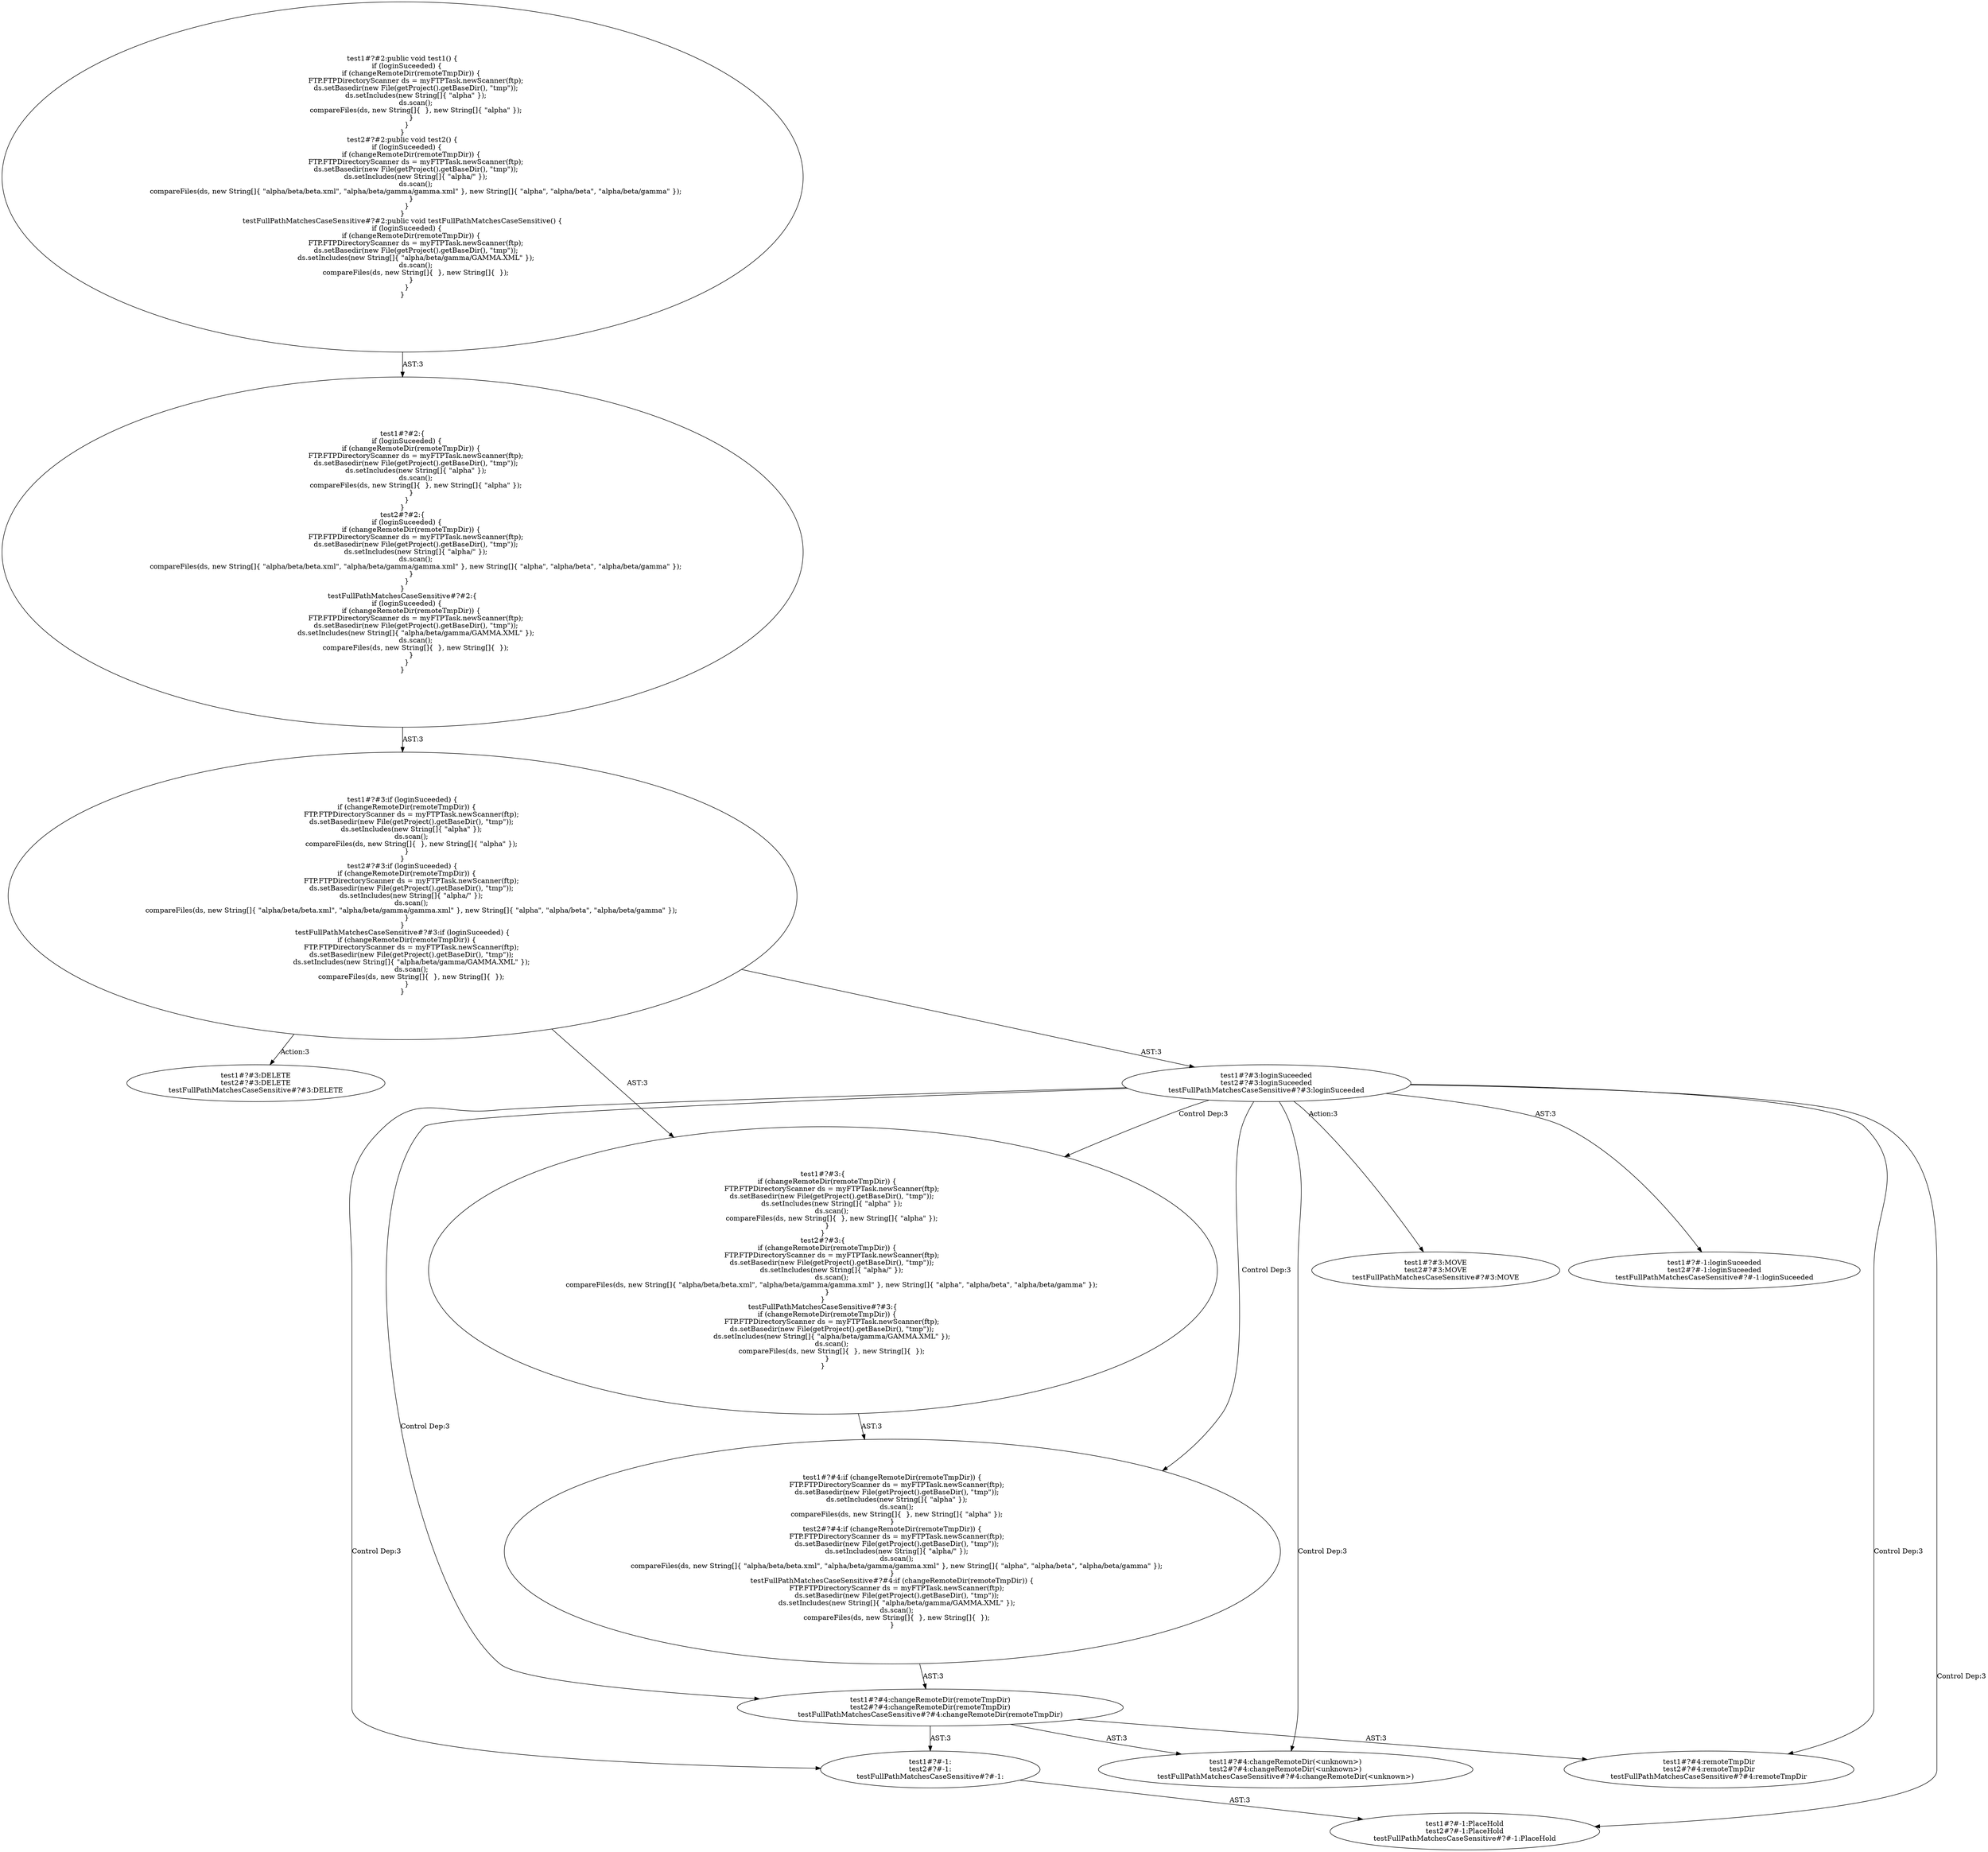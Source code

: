 digraph "Pattern" {
0 [label="test1#?#3:DELETE
test2#?#3:DELETE
testFullPathMatchesCaseSensitive#?#3:DELETE" shape=ellipse]
1 [label="test1#?#3:if (loginSuceeded) \{
    if (changeRemoteDir(remoteTmpDir)) \{
        FTP.FTPDirectoryScanner ds = myFTPTask.newScanner(ftp);
        ds.setBasedir(new File(getProject().getBaseDir(), \"tmp\"));
        ds.setIncludes(new String[]\{ \"alpha\" \});
        ds.scan();
        compareFiles(ds, new String[]\{  \}, new String[]\{ \"alpha\" \});
    \}
\}
test2#?#3:if (loginSuceeded) \{
    if (changeRemoteDir(remoteTmpDir)) \{
        FTP.FTPDirectoryScanner ds = myFTPTask.newScanner(ftp);
        ds.setBasedir(new File(getProject().getBaseDir(), \"tmp\"));
        ds.setIncludes(new String[]\{ \"alpha/\" \});
        ds.scan();
        compareFiles(ds, new String[]\{ \"alpha/beta/beta.xml\", \"alpha/beta/gamma/gamma.xml\" \}, new String[]\{ \"alpha\", \"alpha/beta\", \"alpha/beta/gamma\" \});
    \}
\}
testFullPathMatchesCaseSensitive#?#3:if (loginSuceeded) \{
    if (changeRemoteDir(remoteTmpDir)) \{
        FTP.FTPDirectoryScanner ds = myFTPTask.newScanner(ftp);
        ds.setBasedir(new File(getProject().getBaseDir(), \"tmp\"));
        ds.setIncludes(new String[]\{ \"alpha/beta/gamma/GAMMA.XML\" \});
        ds.scan();
        compareFiles(ds, new String[]\{  \}, new String[]\{  \});
    \}
\}" shape=ellipse]
2 [label="test1#?#2:\{
    if (loginSuceeded) \{
        if (changeRemoteDir(remoteTmpDir)) \{
            FTP.FTPDirectoryScanner ds = myFTPTask.newScanner(ftp);
            ds.setBasedir(new File(getProject().getBaseDir(), \"tmp\"));
            ds.setIncludes(new String[]\{ \"alpha\" \});
            ds.scan();
            compareFiles(ds, new String[]\{  \}, new String[]\{ \"alpha\" \});
        \}
    \}
\}
test2#?#2:\{
    if (loginSuceeded) \{
        if (changeRemoteDir(remoteTmpDir)) \{
            FTP.FTPDirectoryScanner ds = myFTPTask.newScanner(ftp);
            ds.setBasedir(new File(getProject().getBaseDir(), \"tmp\"));
            ds.setIncludes(new String[]\{ \"alpha/\" \});
            ds.scan();
            compareFiles(ds, new String[]\{ \"alpha/beta/beta.xml\", \"alpha/beta/gamma/gamma.xml\" \}, new String[]\{ \"alpha\", \"alpha/beta\", \"alpha/beta/gamma\" \});
        \}
    \}
\}
testFullPathMatchesCaseSensitive#?#2:\{
    if (loginSuceeded) \{
        if (changeRemoteDir(remoteTmpDir)) \{
            FTP.FTPDirectoryScanner ds = myFTPTask.newScanner(ftp);
            ds.setBasedir(new File(getProject().getBaseDir(), \"tmp\"));
            ds.setIncludes(new String[]\{ \"alpha/beta/gamma/GAMMA.XML\" \});
            ds.scan();
            compareFiles(ds, new String[]\{  \}, new String[]\{  \});
        \}
    \}
\}" shape=ellipse]
3 [label="test1#?#2:public void test1() \{
    if (loginSuceeded) \{
        if (changeRemoteDir(remoteTmpDir)) \{
            FTP.FTPDirectoryScanner ds = myFTPTask.newScanner(ftp);
            ds.setBasedir(new File(getProject().getBaseDir(), \"tmp\"));
            ds.setIncludes(new String[]\{ \"alpha\" \});
            ds.scan();
            compareFiles(ds, new String[]\{  \}, new String[]\{ \"alpha\" \});
        \}
    \}
\}
test2#?#2:public void test2() \{
    if (loginSuceeded) \{
        if (changeRemoteDir(remoteTmpDir)) \{
            FTP.FTPDirectoryScanner ds = myFTPTask.newScanner(ftp);
            ds.setBasedir(new File(getProject().getBaseDir(), \"tmp\"));
            ds.setIncludes(new String[]\{ \"alpha/\" \});
            ds.scan();
            compareFiles(ds, new String[]\{ \"alpha/beta/beta.xml\", \"alpha/beta/gamma/gamma.xml\" \}, new String[]\{ \"alpha\", \"alpha/beta\", \"alpha/beta/gamma\" \});
        \}
    \}
\}
testFullPathMatchesCaseSensitive#?#2:public void testFullPathMatchesCaseSensitive() \{
    if (loginSuceeded) \{
        if (changeRemoteDir(remoteTmpDir)) \{
            FTP.FTPDirectoryScanner ds = myFTPTask.newScanner(ftp);
            ds.setBasedir(new File(getProject().getBaseDir(), \"tmp\"));
            ds.setIncludes(new String[]\{ \"alpha/beta/gamma/GAMMA.XML\" \});
            ds.scan();
            compareFiles(ds, new String[]\{  \}, new String[]\{  \});
        \}
    \}
\}" shape=ellipse]
4 [label="test1#?#3:loginSuceeded
test2#?#3:loginSuceeded
testFullPathMatchesCaseSensitive#?#3:loginSuceeded" shape=ellipse]
5 [label="test1#?#-1:loginSuceeded
test2#?#-1:loginSuceeded
testFullPathMatchesCaseSensitive#?#-1:loginSuceeded" shape=ellipse]
6 [label="test1#?#3:\{
    if (changeRemoteDir(remoteTmpDir)) \{
        FTP.FTPDirectoryScanner ds = myFTPTask.newScanner(ftp);
        ds.setBasedir(new File(getProject().getBaseDir(), \"tmp\"));
        ds.setIncludes(new String[]\{ \"alpha\" \});
        ds.scan();
        compareFiles(ds, new String[]\{  \}, new String[]\{ \"alpha\" \});
    \}
\}
test2#?#3:\{
    if (changeRemoteDir(remoteTmpDir)) \{
        FTP.FTPDirectoryScanner ds = myFTPTask.newScanner(ftp);
        ds.setBasedir(new File(getProject().getBaseDir(), \"tmp\"));
        ds.setIncludes(new String[]\{ \"alpha/\" \});
        ds.scan();
        compareFiles(ds, new String[]\{ \"alpha/beta/beta.xml\", \"alpha/beta/gamma/gamma.xml\" \}, new String[]\{ \"alpha\", \"alpha/beta\", \"alpha/beta/gamma\" \});
    \}
\}
testFullPathMatchesCaseSensitive#?#3:\{
    if (changeRemoteDir(remoteTmpDir)) \{
        FTP.FTPDirectoryScanner ds = myFTPTask.newScanner(ftp);
        ds.setBasedir(new File(getProject().getBaseDir(), \"tmp\"));
        ds.setIncludes(new String[]\{ \"alpha/beta/gamma/GAMMA.XML\" \});
        ds.scan();
        compareFiles(ds, new String[]\{  \}, new String[]\{  \});
    \}
\}" shape=ellipse]
7 [label="test1#?#4:if (changeRemoteDir(remoteTmpDir)) \{
    FTP.FTPDirectoryScanner ds = myFTPTask.newScanner(ftp);
    ds.setBasedir(new File(getProject().getBaseDir(), \"tmp\"));
    ds.setIncludes(new String[]\{ \"alpha\" \});
    ds.scan();
    compareFiles(ds, new String[]\{  \}, new String[]\{ \"alpha\" \});
\}
test2#?#4:if (changeRemoteDir(remoteTmpDir)) \{
    FTP.FTPDirectoryScanner ds = myFTPTask.newScanner(ftp);
    ds.setBasedir(new File(getProject().getBaseDir(), \"tmp\"));
    ds.setIncludes(new String[]\{ \"alpha/\" \});
    ds.scan();
    compareFiles(ds, new String[]\{ \"alpha/beta/beta.xml\", \"alpha/beta/gamma/gamma.xml\" \}, new String[]\{ \"alpha\", \"alpha/beta\", \"alpha/beta/gamma\" \});
\}
testFullPathMatchesCaseSensitive#?#4:if (changeRemoteDir(remoteTmpDir)) \{
    FTP.FTPDirectoryScanner ds = myFTPTask.newScanner(ftp);
    ds.setBasedir(new File(getProject().getBaseDir(), \"tmp\"));
    ds.setIncludes(new String[]\{ \"alpha/beta/gamma/GAMMA.XML\" \});
    ds.scan();
    compareFiles(ds, new String[]\{  \}, new String[]\{  \});
\}" shape=ellipse]
8 [label="test1#?#4:changeRemoteDir(remoteTmpDir)
test2#?#4:changeRemoteDir(remoteTmpDir)
testFullPathMatchesCaseSensitive#?#4:changeRemoteDir(remoteTmpDir)" shape=ellipse]
9 [label="test1#?#4:changeRemoteDir(<unknown>)
test2#?#4:changeRemoteDir(<unknown>)
testFullPathMatchesCaseSensitive#?#4:changeRemoteDir(<unknown>)" shape=ellipse]
10 [label="test1#?#-1:
test2#?#-1:
testFullPathMatchesCaseSensitive#?#-1:" shape=ellipse]
11 [label="test1#?#-1:PlaceHold
test2#?#-1:PlaceHold
testFullPathMatchesCaseSensitive#?#-1:PlaceHold" shape=ellipse]
12 [label="test1#?#4:remoteTmpDir
test2#?#4:remoteTmpDir
testFullPathMatchesCaseSensitive#?#4:remoteTmpDir" shape=ellipse]
13 [label="test1#?#3:MOVE
test2#?#3:MOVE
testFullPathMatchesCaseSensitive#?#3:MOVE" shape=ellipse]
1 -> 0 [label="Action:3"];
1 -> 4 [label="AST:3"];
1 -> 6 [label="AST:3"];
2 -> 1 [label="AST:3"];
3 -> 2 [label="AST:3"];
4 -> 5 [label="AST:3"];
4 -> 6 [label="Control Dep:3"];
4 -> 7 [label="Control Dep:3"];
4 -> 8 [label="Control Dep:3"];
4 -> 9 [label="Control Dep:3"];
4 -> 10 [label="Control Dep:3"];
4 -> 11 [label="Control Dep:3"];
4 -> 12 [label="Control Dep:3"];
4 -> 13 [label="Action:3"];
6 -> 7 [label="AST:3"];
7 -> 8 [label="AST:3"];
8 -> 10 [label="AST:3"];
8 -> 9 [label="AST:3"];
8 -> 12 [label="AST:3"];
10 -> 11 [label="AST:3"];
}